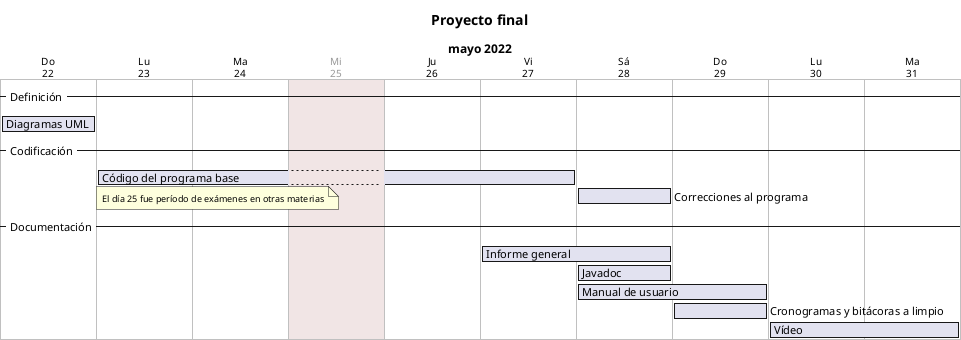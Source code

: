 @startgantt
title Proyecto final
printscale daily zoom 6
language es
hide footbox
2022-05-25 is closed
Project starts 2022-05-22
-- Definición --
[Diagramas UML] starts 2022-05-22 and lasts 1 day
-- Codificación --
[Código del programa base] starts 2022-05-23 and lasts 4 days
note bottom
	El día 25 fue período de exámenes en otras materias
end note
[Correcciones al programa] starts 2022-05-28 and lasts 1 day
-- Documentación --
[Informe general] starts 2022-05-27 and lasts 2 days
[Javadoc] starts 2022-05-28 and lasts 1 day
[Manual de usuario] starts 2022-05-28 and lasts 2 days
[Cronogramas y bitácoras a limpio] starts 2022-05-29 and lasts 1 day
[Vídeo] starts 2022-05-30 and lasts 2 days
@endgantt
